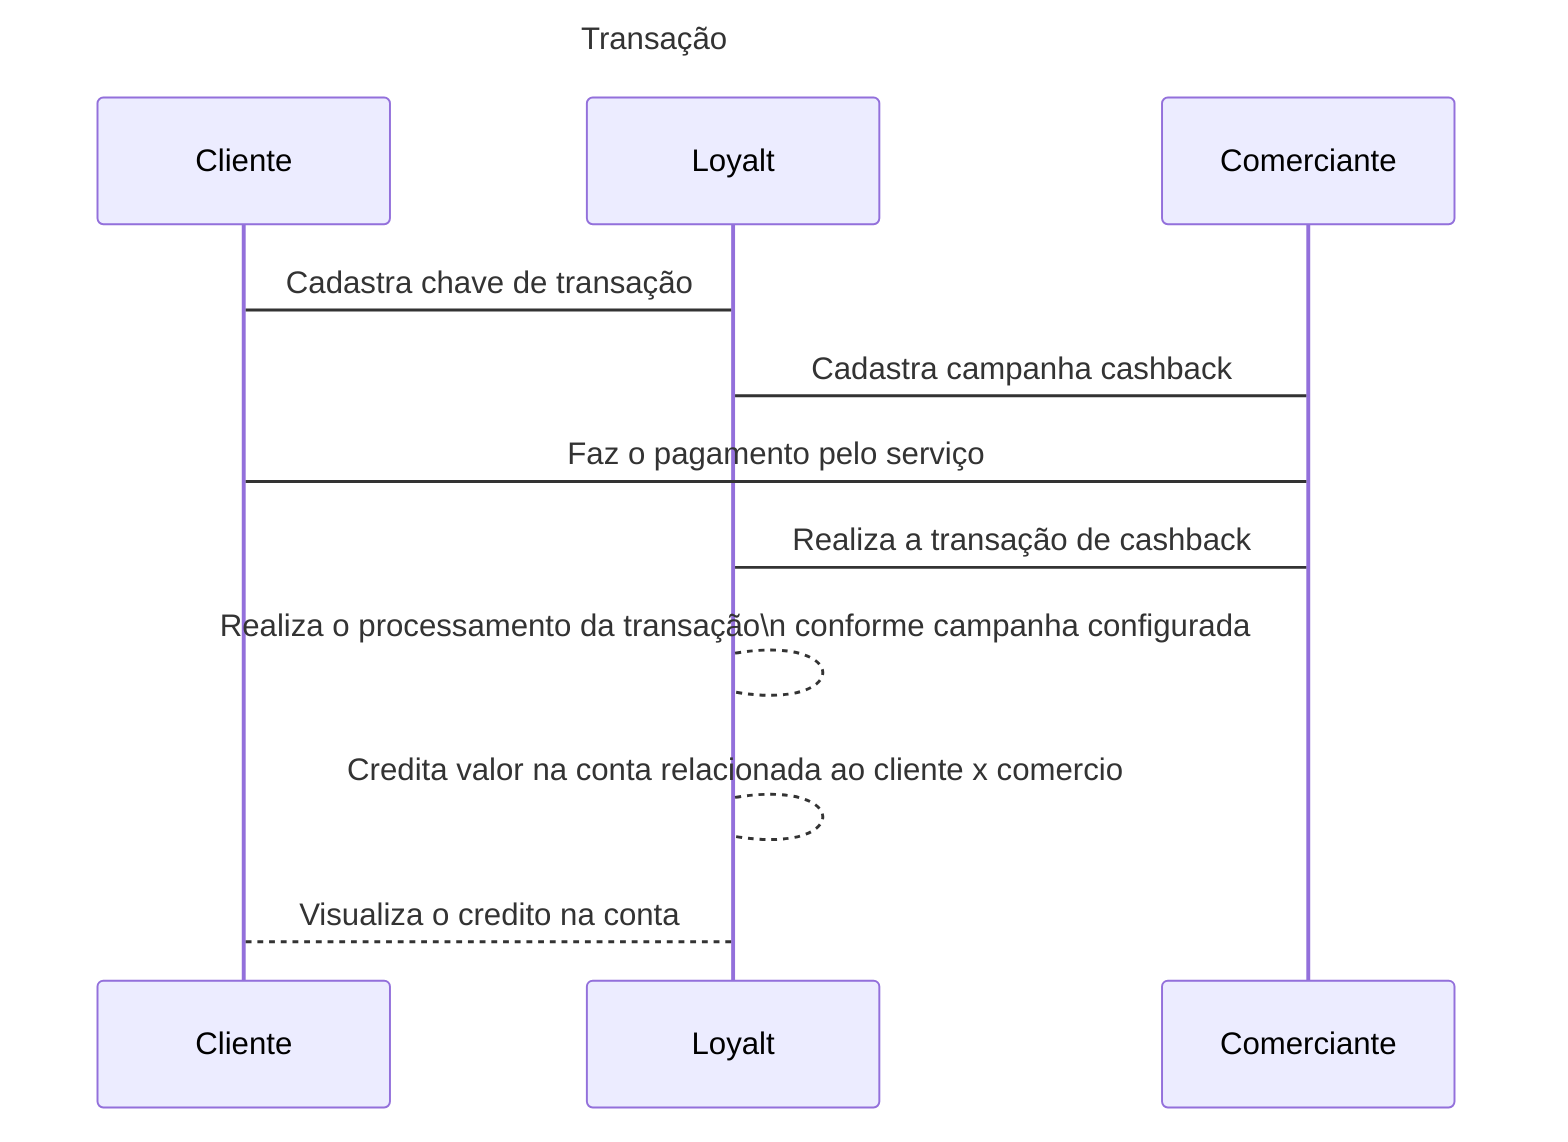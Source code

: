 sequenceDiagram
  title Transação
  participant Cliente
  participant Loyalt
  participant Comerciante
  Cliente->Loyalt: Cadastra chave de transação
  Comerciante->Loyalt: Cadastra campanha cashback
  Cliente->Comerciante: Faz o pagamento pelo serviço
  Comerciante->Loyalt: Realiza a transação de cashback
  Loyalt-->Loyalt: Realiza o processamento da transação\n conforme campanha configurada
  Loyalt-->Loyalt: Credita valor na conta relacionada ao cliente x comercio
  Cliente-->Loyalt: Visualiza o credito na conta